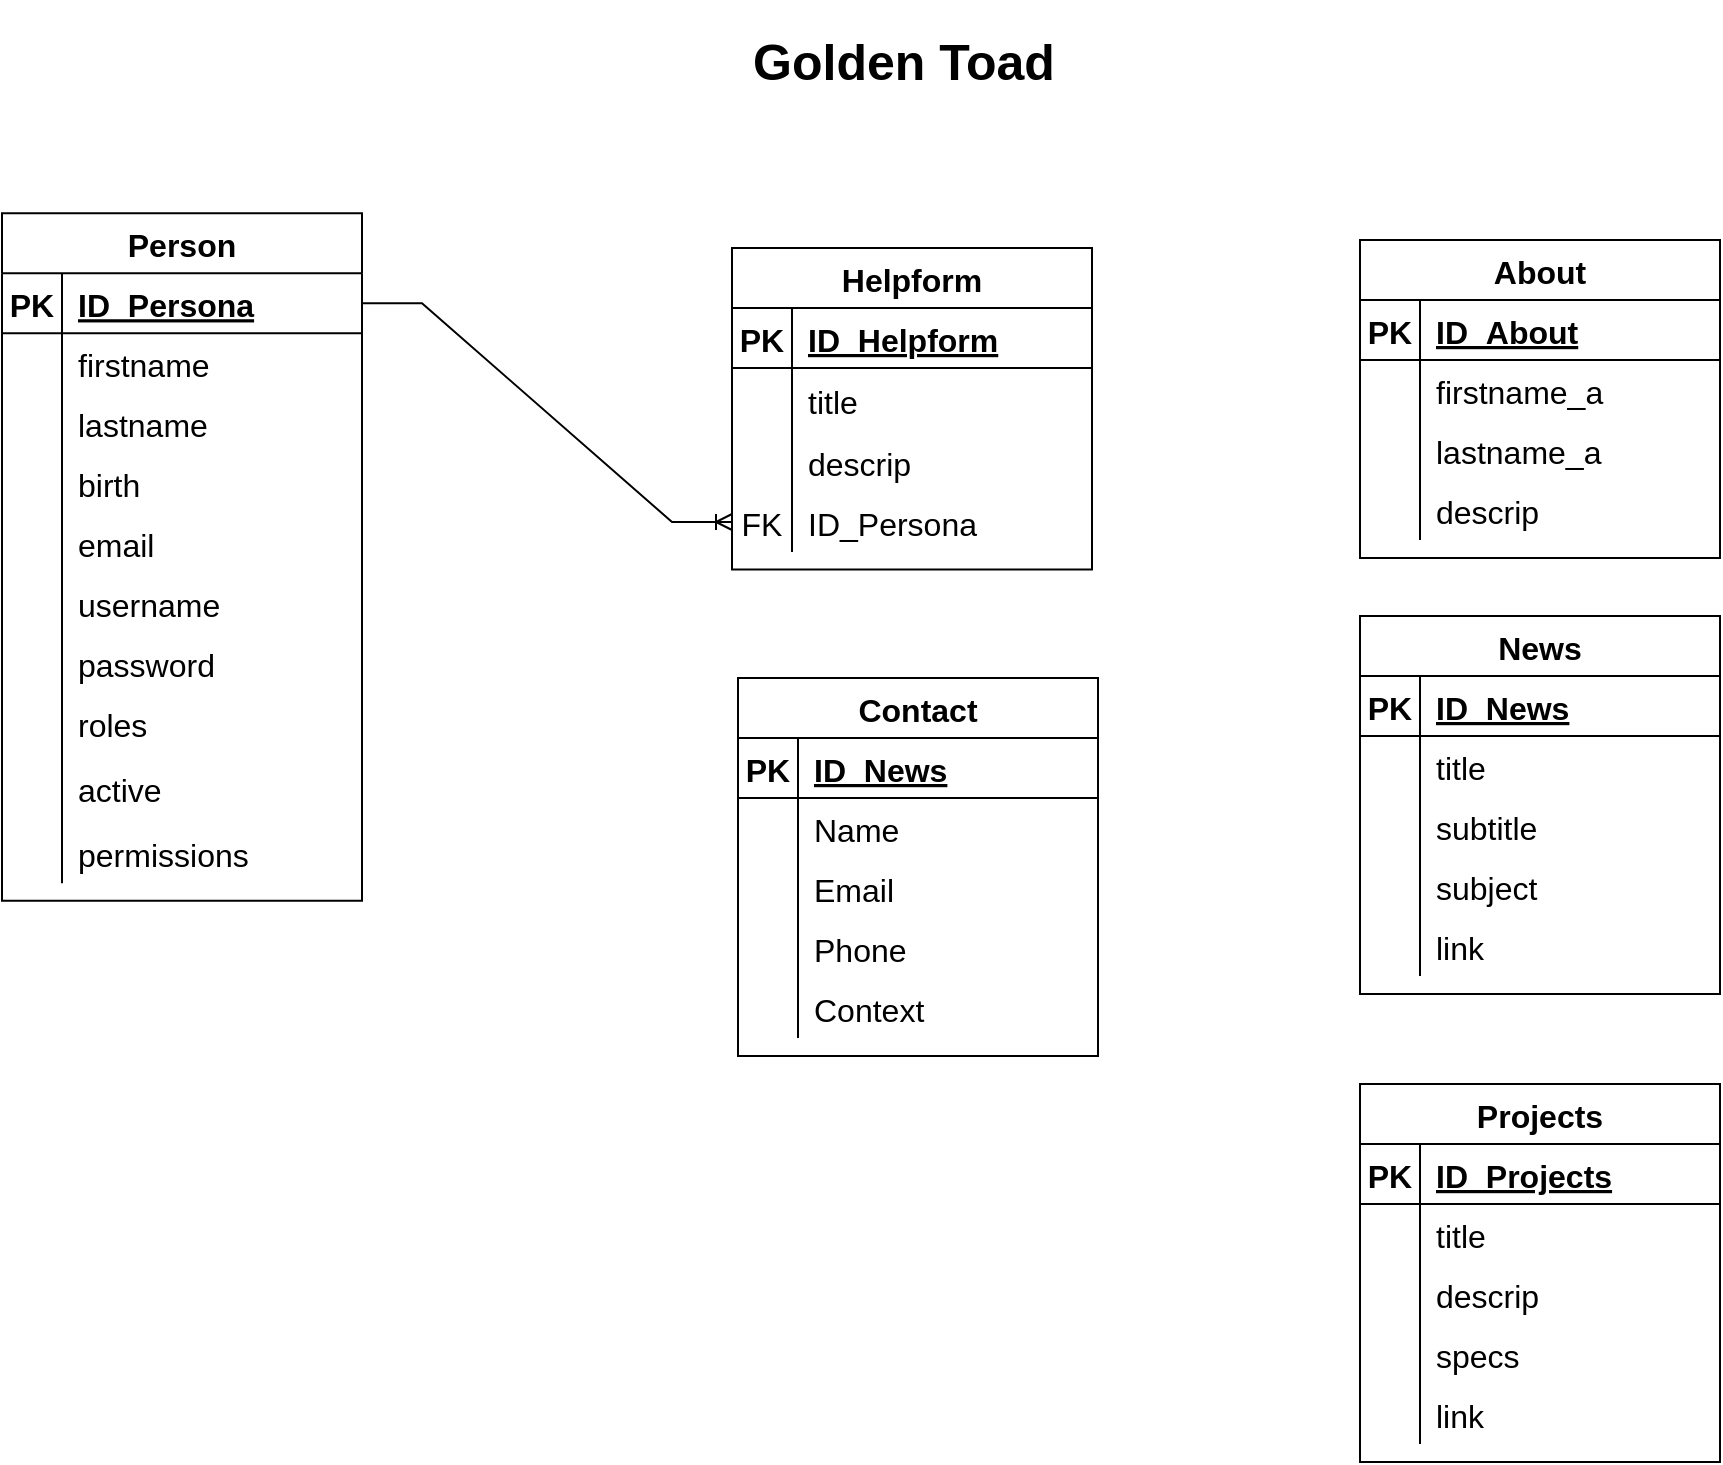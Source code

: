 <mxfile version="20.2.1" type="device"><diagram id="R2lEEEUBdFMjLlhIrx00" name="Page-1"><mxGraphModel dx="811" dy="1444" grid="0" gridSize="10" guides="1" tooltips="1" connect="1" arrows="1" fold="1" page="0" pageScale="1" pageWidth="850" pageHeight="1100" math="0" shadow="0" extFonts="Permanent Marker^https://fonts.googleapis.com/css?family=Permanent+Marker"><root><mxCell id="0"/><mxCell id="1" parent="0"/><mxCell id="sAZ7MWGOaNEvpKqR26sV-1" value="Person" style="shape=table;startSize=30;container=1;collapsible=1;childLayout=tableLayout;fixedRows=1;rowLines=0;fontStyle=1;align=center;resizeLast=1;fontSize=16;" parent="1" vertex="1"><mxGeometry x="149" y="-616.37" width="180" height="343.75" as="geometry"/></mxCell><mxCell id="sAZ7MWGOaNEvpKqR26sV-2" value="" style="shape=tableRow;horizontal=0;startSize=0;swimlaneHead=0;swimlaneBody=0;fillColor=none;collapsible=0;dropTarget=0;points=[[0,0.5],[1,0.5]];portConstraint=eastwest;top=0;left=0;right=0;bottom=1;fontSize=16;" parent="sAZ7MWGOaNEvpKqR26sV-1" vertex="1"><mxGeometry y="30" width="180" height="30" as="geometry"/></mxCell><mxCell id="sAZ7MWGOaNEvpKqR26sV-3" value="PK" style="shape=partialRectangle;connectable=0;fillColor=none;top=0;left=0;bottom=0;right=0;fontStyle=1;overflow=hidden;fontSize=16;" parent="sAZ7MWGOaNEvpKqR26sV-2" vertex="1"><mxGeometry width="30" height="30" as="geometry"><mxRectangle width="30" height="30" as="alternateBounds"/></mxGeometry></mxCell><mxCell id="sAZ7MWGOaNEvpKqR26sV-4" value="ID_Persona" style="shape=partialRectangle;connectable=0;fillColor=none;top=0;left=0;bottom=0;right=0;align=left;spacingLeft=6;fontStyle=5;overflow=hidden;fontSize=16;" parent="sAZ7MWGOaNEvpKqR26sV-2" vertex="1"><mxGeometry x="30" width="150" height="30" as="geometry"><mxRectangle width="150" height="30" as="alternateBounds"/></mxGeometry></mxCell><mxCell id="sAZ7MWGOaNEvpKqR26sV-5" value="" style="shape=tableRow;horizontal=0;startSize=0;swimlaneHead=0;swimlaneBody=0;fillColor=none;collapsible=0;dropTarget=0;points=[[0,0.5],[1,0.5]];portConstraint=eastwest;top=0;left=0;right=0;bottom=0;fontSize=16;" parent="sAZ7MWGOaNEvpKqR26sV-1" vertex="1"><mxGeometry y="60" width="180" height="30" as="geometry"/></mxCell><mxCell id="sAZ7MWGOaNEvpKqR26sV-6" value="" style="shape=partialRectangle;connectable=0;fillColor=none;top=0;left=0;bottom=0;right=0;editable=1;overflow=hidden;fontSize=16;" parent="sAZ7MWGOaNEvpKqR26sV-5" vertex="1"><mxGeometry width="30" height="30" as="geometry"><mxRectangle width="30" height="30" as="alternateBounds"/></mxGeometry></mxCell><mxCell id="sAZ7MWGOaNEvpKqR26sV-7" value="firstname" style="shape=partialRectangle;connectable=0;fillColor=none;top=0;left=0;bottom=0;right=0;align=left;spacingLeft=6;overflow=hidden;fontSize=16;" parent="sAZ7MWGOaNEvpKqR26sV-5" vertex="1"><mxGeometry x="30" width="150" height="30" as="geometry"><mxRectangle width="150" height="30" as="alternateBounds"/></mxGeometry></mxCell><mxCell id="sAZ7MWGOaNEvpKqR26sV-8" value="" style="shape=tableRow;horizontal=0;startSize=0;swimlaneHead=0;swimlaneBody=0;fillColor=none;collapsible=0;dropTarget=0;points=[[0,0.5],[1,0.5]];portConstraint=eastwest;top=0;left=0;right=0;bottom=0;fontSize=16;" parent="sAZ7MWGOaNEvpKqR26sV-1" vertex="1"><mxGeometry y="90" width="180" height="30" as="geometry"/></mxCell><mxCell id="sAZ7MWGOaNEvpKqR26sV-9" value="" style="shape=partialRectangle;connectable=0;fillColor=none;top=0;left=0;bottom=0;right=0;editable=1;overflow=hidden;fontSize=16;" parent="sAZ7MWGOaNEvpKqR26sV-8" vertex="1"><mxGeometry width="30" height="30" as="geometry"><mxRectangle width="30" height="30" as="alternateBounds"/></mxGeometry></mxCell><mxCell id="sAZ7MWGOaNEvpKqR26sV-10" value="lastname" style="shape=partialRectangle;connectable=0;fillColor=none;top=0;left=0;bottom=0;right=0;align=left;spacingLeft=6;overflow=hidden;fontSize=16;" parent="sAZ7MWGOaNEvpKqR26sV-8" vertex="1"><mxGeometry x="30" width="150" height="30" as="geometry"><mxRectangle width="150" height="30" as="alternateBounds"/></mxGeometry></mxCell><mxCell id="sAZ7MWGOaNEvpKqR26sV-11" value="" style="shape=tableRow;horizontal=0;startSize=0;swimlaneHead=0;swimlaneBody=0;fillColor=none;collapsible=0;dropTarget=0;points=[[0,0.5],[1,0.5]];portConstraint=eastwest;top=0;left=0;right=0;bottom=0;fontSize=16;" parent="sAZ7MWGOaNEvpKqR26sV-1" vertex="1"><mxGeometry y="120" width="180" height="30" as="geometry"/></mxCell><mxCell id="sAZ7MWGOaNEvpKqR26sV-12" value="" style="shape=partialRectangle;connectable=0;fillColor=none;top=0;left=0;bottom=0;right=0;editable=1;overflow=hidden;fontSize=16;" parent="sAZ7MWGOaNEvpKqR26sV-11" vertex="1"><mxGeometry width="30" height="30" as="geometry"><mxRectangle width="30" height="30" as="alternateBounds"/></mxGeometry></mxCell><mxCell id="sAZ7MWGOaNEvpKqR26sV-13" value="birth" style="shape=partialRectangle;connectable=0;fillColor=none;top=0;left=0;bottom=0;right=0;align=left;spacingLeft=6;overflow=hidden;fontSize=16;" parent="sAZ7MWGOaNEvpKqR26sV-11" vertex="1"><mxGeometry x="30" width="150" height="30" as="geometry"><mxRectangle width="150" height="30" as="alternateBounds"/></mxGeometry></mxCell><mxCell id="sAZ7MWGOaNEvpKqR26sV-28" value="" style="shape=tableRow;horizontal=0;startSize=0;swimlaneHead=0;swimlaneBody=0;fillColor=none;collapsible=0;dropTarget=0;points=[[0,0.5],[1,0.5]];portConstraint=eastwest;top=0;left=0;right=0;bottom=0;fontSize=16;" parent="sAZ7MWGOaNEvpKqR26sV-1" vertex="1"><mxGeometry y="150" width="180" height="30" as="geometry"/></mxCell><mxCell id="sAZ7MWGOaNEvpKqR26sV-29" value="" style="shape=partialRectangle;connectable=0;fillColor=none;top=0;left=0;bottom=0;right=0;editable=1;overflow=hidden;fontSize=16;" parent="sAZ7MWGOaNEvpKqR26sV-28" vertex="1"><mxGeometry width="30" height="30" as="geometry"><mxRectangle width="30" height="30" as="alternateBounds"/></mxGeometry></mxCell><mxCell id="sAZ7MWGOaNEvpKqR26sV-30" value="email" style="shape=partialRectangle;connectable=0;fillColor=none;top=0;left=0;bottom=0;right=0;align=left;spacingLeft=6;overflow=hidden;fontSize=16;" parent="sAZ7MWGOaNEvpKqR26sV-28" vertex="1"><mxGeometry x="30" width="150" height="30" as="geometry"><mxRectangle width="150" height="30" as="alternateBounds"/></mxGeometry></mxCell><mxCell id="PCJpBJPz8YeFN01LhM-I-86" value="" style="shape=tableRow;horizontal=0;startSize=0;swimlaneHead=0;swimlaneBody=0;fillColor=none;collapsible=0;dropTarget=0;points=[[0,0.5],[1,0.5]];portConstraint=eastwest;top=0;left=0;right=0;bottom=0;" parent="sAZ7MWGOaNEvpKqR26sV-1" vertex="1"><mxGeometry y="180" width="180" height="30" as="geometry"/></mxCell><mxCell id="PCJpBJPz8YeFN01LhM-I-87" value="" style="shape=partialRectangle;connectable=0;fillColor=none;top=0;left=0;bottom=0;right=0;editable=1;overflow=hidden;" parent="PCJpBJPz8YeFN01LhM-I-86" vertex="1"><mxGeometry width="30" height="30" as="geometry"><mxRectangle width="30" height="30" as="alternateBounds"/></mxGeometry></mxCell><mxCell id="PCJpBJPz8YeFN01LhM-I-88" value="username" style="shape=partialRectangle;connectable=0;fillColor=none;top=0;left=0;bottom=0;right=0;align=left;spacingLeft=6;overflow=hidden;fontSize=16;" parent="PCJpBJPz8YeFN01LhM-I-86" vertex="1"><mxGeometry x="30" width="150" height="30" as="geometry"><mxRectangle width="150" height="30" as="alternateBounds"/></mxGeometry></mxCell><mxCell id="sAZ7MWGOaNEvpKqR26sV-31" value="" style="shape=tableRow;horizontal=0;startSize=0;swimlaneHead=0;swimlaneBody=0;fillColor=none;collapsible=0;dropTarget=0;points=[[0,0.5],[1,0.5]];portConstraint=eastwest;top=0;left=0;right=0;bottom=0;fontSize=16;" parent="sAZ7MWGOaNEvpKqR26sV-1" vertex="1"><mxGeometry y="210" width="180" height="30" as="geometry"/></mxCell><mxCell id="sAZ7MWGOaNEvpKqR26sV-32" value="" style="shape=partialRectangle;connectable=0;fillColor=none;top=0;left=0;bottom=0;right=0;editable=1;overflow=hidden;fontSize=16;" parent="sAZ7MWGOaNEvpKqR26sV-31" vertex="1"><mxGeometry width="30" height="30" as="geometry"><mxRectangle width="30" height="30" as="alternateBounds"/></mxGeometry></mxCell><mxCell id="sAZ7MWGOaNEvpKqR26sV-33" value="password" style="shape=partialRectangle;connectable=0;fillColor=none;top=0;left=0;bottom=0;right=0;align=left;spacingLeft=6;overflow=hidden;fontSize=16;" parent="sAZ7MWGOaNEvpKqR26sV-31" vertex="1"><mxGeometry x="30" width="150" height="30" as="geometry"><mxRectangle width="150" height="30" as="alternateBounds"/></mxGeometry></mxCell><mxCell id="sAZ7MWGOaNEvpKqR26sV-56" value="" style="shape=tableRow;horizontal=0;startSize=0;swimlaneHead=0;swimlaneBody=0;fillColor=none;collapsible=0;dropTarget=0;points=[[0,0.5],[1,0.5]];portConstraint=eastwest;top=0;left=0;right=0;bottom=0;fontSize=16;" parent="sAZ7MWGOaNEvpKqR26sV-1" vertex="1"><mxGeometry y="240" width="180" height="30" as="geometry"/></mxCell><mxCell id="sAZ7MWGOaNEvpKqR26sV-57" value="" style="shape=partialRectangle;connectable=0;fillColor=none;top=0;left=0;bottom=0;right=0;editable=1;overflow=hidden;fontSize=16;" parent="sAZ7MWGOaNEvpKqR26sV-56" vertex="1"><mxGeometry width="30" height="30" as="geometry"><mxRectangle width="30" height="30" as="alternateBounds"/></mxGeometry></mxCell><mxCell id="sAZ7MWGOaNEvpKqR26sV-58" value="roles" style="shape=partialRectangle;connectable=0;fillColor=none;top=0;left=0;bottom=0;right=0;align=left;spacingLeft=6;overflow=hidden;fontSize=16;" parent="sAZ7MWGOaNEvpKqR26sV-56" vertex="1"><mxGeometry x="30" width="150" height="30" as="geometry"><mxRectangle width="150" height="30" as="alternateBounds"/></mxGeometry></mxCell><mxCell id="sAZ7MWGOaNEvpKqR26sV-59" value="" style="shape=tableRow;horizontal=0;startSize=0;swimlaneHead=0;swimlaneBody=0;fillColor=none;collapsible=0;dropTarget=0;points=[[0,0.5],[1,0.5]];portConstraint=eastwest;top=0;left=0;right=0;bottom=0;fontSize=16;" parent="sAZ7MWGOaNEvpKqR26sV-1" vertex="1"><mxGeometry y="270" width="180" height="35" as="geometry"/></mxCell><mxCell id="sAZ7MWGOaNEvpKqR26sV-60" value="" style="shape=partialRectangle;connectable=0;fillColor=none;top=0;left=0;bottom=0;right=0;editable=1;overflow=hidden;fontSize=16;" parent="sAZ7MWGOaNEvpKqR26sV-59" vertex="1"><mxGeometry width="30" height="35" as="geometry"><mxRectangle width="30" height="35" as="alternateBounds"/></mxGeometry></mxCell><mxCell id="sAZ7MWGOaNEvpKqR26sV-61" value="active" style="shape=partialRectangle;connectable=0;fillColor=none;top=0;left=0;bottom=0;right=0;align=left;spacingLeft=6;overflow=hidden;fontSize=16;" parent="sAZ7MWGOaNEvpKqR26sV-59" vertex="1"><mxGeometry x="30" width="150" height="35" as="geometry"><mxRectangle width="150" height="35" as="alternateBounds"/></mxGeometry></mxCell><mxCell id="sAZ7MWGOaNEvpKqR26sV-62" value="" style="shape=tableRow;horizontal=0;startSize=0;swimlaneHead=0;swimlaneBody=0;fillColor=none;collapsible=0;dropTarget=0;points=[[0,0.5],[1,0.5]];portConstraint=eastwest;top=0;left=0;right=0;bottom=0;fontSize=16;" parent="sAZ7MWGOaNEvpKqR26sV-1" vertex="1"><mxGeometry y="305" width="180" height="30" as="geometry"/></mxCell><mxCell id="sAZ7MWGOaNEvpKqR26sV-63" value="" style="shape=partialRectangle;connectable=0;fillColor=none;top=0;left=0;bottom=0;right=0;editable=1;overflow=hidden;fontSize=16;" parent="sAZ7MWGOaNEvpKqR26sV-62" vertex="1"><mxGeometry width="30" height="30" as="geometry"><mxRectangle width="30" height="30" as="alternateBounds"/></mxGeometry></mxCell><mxCell id="sAZ7MWGOaNEvpKqR26sV-64" value="permissions" style="shape=partialRectangle;connectable=0;fillColor=none;top=0;left=0;bottom=0;right=0;align=left;spacingLeft=6;overflow=hidden;fontSize=16;" parent="sAZ7MWGOaNEvpKqR26sV-62" vertex="1"><mxGeometry x="30" width="150" height="30" as="geometry"><mxRectangle width="150" height="30" as="alternateBounds"/></mxGeometry></mxCell><mxCell id="sAZ7MWGOaNEvpKqR26sV-27" value="Golden Toad" style="text;html=1;strokeColor=none;fillColor=none;align=center;verticalAlign=middle;whiteSpace=wrap;rounded=0;fontSize=25;fontStyle=1" parent="1" vertex="1"><mxGeometry x="517" y="-723" width="166" height="59" as="geometry"/></mxCell><mxCell id="PCJpBJPz8YeFN01LhM-I-1" value="About" style="shape=table;startSize=30;container=1;collapsible=1;childLayout=tableLayout;fixedRows=1;rowLines=0;fontStyle=1;align=center;resizeLast=1;fontSize=16;" parent="1" vertex="1"><mxGeometry x="828" y="-603" width="180" height="159" as="geometry"/></mxCell><mxCell id="PCJpBJPz8YeFN01LhM-I-2" value="" style="shape=tableRow;horizontal=0;startSize=0;swimlaneHead=0;swimlaneBody=0;fillColor=none;collapsible=0;dropTarget=0;points=[[0,0.5],[1,0.5]];portConstraint=eastwest;top=0;left=0;right=0;bottom=1;fontSize=16;" parent="PCJpBJPz8YeFN01LhM-I-1" vertex="1"><mxGeometry y="30" width="180" height="30" as="geometry"/></mxCell><mxCell id="PCJpBJPz8YeFN01LhM-I-3" value="PK" style="shape=partialRectangle;connectable=0;fillColor=none;top=0;left=0;bottom=0;right=0;fontStyle=1;overflow=hidden;fontSize=16;" parent="PCJpBJPz8YeFN01LhM-I-2" vertex="1"><mxGeometry width="30" height="30" as="geometry"><mxRectangle width="30" height="30" as="alternateBounds"/></mxGeometry></mxCell><mxCell id="PCJpBJPz8YeFN01LhM-I-4" value="ID_About" style="shape=partialRectangle;connectable=0;fillColor=none;top=0;left=0;bottom=0;right=0;align=left;spacingLeft=6;fontStyle=5;overflow=hidden;fontSize=16;" parent="PCJpBJPz8YeFN01LhM-I-2" vertex="1"><mxGeometry x="30" width="150" height="30" as="geometry"><mxRectangle width="150" height="30" as="alternateBounds"/></mxGeometry></mxCell><mxCell id="PCJpBJPz8YeFN01LhM-I-5" value="" style="shape=tableRow;horizontal=0;startSize=0;swimlaneHead=0;swimlaneBody=0;fillColor=none;collapsible=0;dropTarget=0;points=[[0,0.5],[1,0.5]];portConstraint=eastwest;top=0;left=0;right=0;bottom=0;fontSize=16;" parent="PCJpBJPz8YeFN01LhM-I-1" vertex="1"><mxGeometry y="60" width="180" height="30" as="geometry"/></mxCell><mxCell id="PCJpBJPz8YeFN01LhM-I-6" value="" style="shape=partialRectangle;connectable=0;fillColor=none;top=0;left=0;bottom=0;right=0;editable=1;overflow=hidden;fontSize=16;" parent="PCJpBJPz8YeFN01LhM-I-5" vertex="1"><mxGeometry width="30" height="30" as="geometry"><mxRectangle width="30" height="30" as="alternateBounds"/></mxGeometry></mxCell><mxCell id="PCJpBJPz8YeFN01LhM-I-7" value="firstname_a" style="shape=partialRectangle;connectable=0;fillColor=none;top=0;left=0;bottom=0;right=0;align=left;spacingLeft=6;overflow=hidden;fontSize=16;" parent="PCJpBJPz8YeFN01LhM-I-5" vertex="1"><mxGeometry x="30" width="150" height="30" as="geometry"><mxRectangle width="150" height="30" as="alternateBounds"/></mxGeometry></mxCell><mxCell id="PCJpBJPz8YeFN01LhM-I-8" value="" style="shape=tableRow;horizontal=0;startSize=0;swimlaneHead=0;swimlaneBody=0;fillColor=none;collapsible=0;dropTarget=0;points=[[0,0.5],[1,0.5]];portConstraint=eastwest;top=0;left=0;right=0;bottom=0;fontSize=16;" parent="PCJpBJPz8YeFN01LhM-I-1" vertex="1"><mxGeometry y="90" width="180" height="30" as="geometry"/></mxCell><mxCell id="PCJpBJPz8YeFN01LhM-I-9" value="" style="shape=partialRectangle;connectable=0;fillColor=none;top=0;left=0;bottom=0;right=0;editable=1;overflow=hidden;fontSize=16;" parent="PCJpBJPz8YeFN01LhM-I-8" vertex="1"><mxGeometry width="30" height="30" as="geometry"><mxRectangle width="30" height="30" as="alternateBounds"/></mxGeometry></mxCell><mxCell id="PCJpBJPz8YeFN01LhM-I-10" value="lastname_a" style="shape=partialRectangle;connectable=0;fillColor=none;top=0;left=0;bottom=0;right=0;align=left;spacingLeft=6;overflow=hidden;fontSize=16;" parent="PCJpBJPz8YeFN01LhM-I-8" vertex="1"><mxGeometry x="30" width="150" height="30" as="geometry"><mxRectangle width="150" height="30" as="alternateBounds"/></mxGeometry></mxCell><mxCell id="PCJpBJPz8YeFN01LhM-I-11" value="" style="shape=tableRow;horizontal=0;startSize=0;swimlaneHead=0;swimlaneBody=0;fillColor=none;collapsible=0;dropTarget=0;points=[[0,0.5],[1,0.5]];portConstraint=eastwest;top=0;left=0;right=0;bottom=0;fontSize=16;" parent="PCJpBJPz8YeFN01LhM-I-1" vertex="1"><mxGeometry y="120" width="180" height="30" as="geometry"/></mxCell><mxCell id="PCJpBJPz8YeFN01LhM-I-12" value="" style="shape=partialRectangle;connectable=0;fillColor=none;top=0;left=0;bottom=0;right=0;editable=1;overflow=hidden;fontSize=16;" parent="PCJpBJPz8YeFN01LhM-I-11" vertex="1"><mxGeometry width="30" height="30" as="geometry"><mxRectangle width="30" height="30" as="alternateBounds"/></mxGeometry></mxCell><mxCell id="PCJpBJPz8YeFN01LhM-I-13" value="descrip" style="shape=partialRectangle;connectable=0;fillColor=none;top=0;left=0;bottom=0;right=0;align=left;spacingLeft=6;overflow=hidden;fontSize=16;" parent="PCJpBJPz8YeFN01LhM-I-11" vertex="1"><mxGeometry x="30" width="150" height="30" as="geometry"><mxRectangle width="150" height="30" as="alternateBounds"/></mxGeometry></mxCell><mxCell id="PCJpBJPz8YeFN01LhM-I-89" value="News" style="shape=table;startSize=30;container=1;collapsible=1;childLayout=tableLayout;fixedRows=1;rowLines=0;fontStyle=1;align=center;resizeLast=1;fontSize=16;" parent="1" vertex="1"><mxGeometry x="828" y="-415" width="180" height="189" as="geometry"/></mxCell><mxCell id="PCJpBJPz8YeFN01LhM-I-90" value="" style="shape=tableRow;horizontal=0;startSize=0;swimlaneHead=0;swimlaneBody=0;fillColor=none;collapsible=0;dropTarget=0;points=[[0,0.5],[1,0.5]];portConstraint=eastwest;top=0;left=0;right=0;bottom=1;fontSize=16;" parent="PCJpBJPz8YeFN01LhM-I-89" vertex="1"><mxGeometry y="30" width="180" height="30" as="geometry"/></mxCell><mxCell id="PCJpBJPz8YeFN01LhM-I-91" value="PK" style="shape=partialRectangle;connectable=0;fillColor=none;top=0;left=0;bottom=0;right=0;fontStyle=1;overflow=hidden;fontSize=16;" parent="PCJpBJPz8YeFN01LhM-I-90" vertex="1"><mxGeometry width="30" height="30" as="geometry"><mxRectangle width="30" height="30" as="alternateBounds"/></mxGeometry></mxCell><mxCell id="PCJpBJPz8YeFN01LhM-I-92" value="ID_News" style="shape=partialRectangle;connectable=0;fillColor=none;top=0;left=0;bottom=0;right=0;align=left;spacingLeft=6;fontStyle=5;overflow=hidden;fontSize=16;" parent="PCJpBJPz8YeFN01LhM-I-90" vertex="1"><mxGeometry x="30" width="150" height="30" as="geometry"><mxRectangle width="150" height="30" as="alternateBounds"/></mxGeometry></mxCell><mxCell id="PCJpBJPz8YeFN01LhM-I-93" value="" style="shape=tableRow;horizontal=0;startSize=0;swimlaneHead=0;swimlaneBody=0;fillColor=none;collapsible=0;dropTarget=0;points=[[0,0.5],[1,0.5]];portConstraint=eastwest;top=0;left=0;right=0;bottom=0;fontSize=16;" parent="PCJpBJPz8YeFN01LhM-I-89" vertex="1"><mxGeometry y="60" width="180" height="30" as="geometry"/></mxCell><mxCell id="PCJpBJPz8YeFN01LhM-I-94" value="" style="shape=partialRectangle;connectable=0;fillColor=none;top=0;left=0;bottom=0;right=0;editable=1;overflow=hidden;fontSize=16;" parent="PCJpBJPz8YeFN01LhM-I-93" vertex="1"><mxGeometry width="30" height="30" as="geometry"><mxRectangle width="30" height="30" as="alternateBounds"/></mxGeometry></mxCell><mxCell id="PCJpBJPz8YeFN01LhM-I-95" value="title" style="shape=partialRectangle;connectable=0;fillColor=none;top=0;left=0;bottom=0;right=0;align=left;spacingLeft=6;overflow=hidden;fontSize=16;" parent="PCJpBJPz8YeFN01LhM-I-93" vertex="1"><mxGeometry x="30" width="150" height="30" as="geometry"><mxRectangle width="150" height="30" as="alternateBounds"/></mxGeometry></mxCell><mxCell id="PCJpBJPz8YeFN01LhM-I-96" value="" style="shape=tableRow;horizontal=0;startSize=0;swimlaneHead=0;swimlaneBody=0;fillColor=none;collapsible=0;dropTarget=0;points=[[0,0.5],[1,0.5]];portConstraint=eastwest;top=0;left=0;right=0;bottom=0;fontSize=16;" parent="PCJpBJPz8YeFN01LhM-I-89" vertex="1"><mxGeometry y="90" width="180" height="30" as="geometry"/></mxCell><mxCell id="PCJpBJPz8YeFN01LhM-I-97" value="" style="shape=partialRectangle;connectable=0;fillColor=none;top=0;left=0;bottom=0;right=0;editable=1;overflow=hidden;fontSize=16;" parent="PCJpBJPz8YeFN01LhM-I-96" vertex="1"><mxGeometry width="30" height="30" as="geometry"><mxRectangle width="30" height="30" as="alternateBounds"/></mxGeometry></mxCell><mxCell id="PCJpBJPz8YeFN01LhM-I-98" value="subtitle" style="shape=partialRectangle;connectable=0;fillColor=none;top=0;left=0;bottom=0;right=0;align=left;spacingLeft=6;overflow=hidden;fontSize=16;" parent="PCJpBJPz8YeFN01LhM-I-96" vertex="1"><mxGeometry x="30" width="150" height="30" as="geometry"><mxRectangle width="150" height="30" as="alternateBounds"/></mxGeometry></mxCell><mxCell id="PCJpBJPz8YeFN01LhM-I-102" value="" style="shape=tableRow;horizontal=0;startSize=0;swimlaneHead=0;swimlaneBody=0;fillColor=none;collapsible=0;dropTarget=0;points=[[0,0.5],[1,0.5]];portConstraint=eastwest;top=0;left=0;right=0;bottom=0;fontSize=16;" parent="PCJpBJPz8YeFN01LhM-I-89" vertex="1"><mxGeometry y="120" width="180" height="30" as="geometry"/></mxCell><mxCell id="PCJpBJPz8YeFN01LhM-I-103" value="" style="shape=partialRectangle;connectable=0;fillColor=none;top=0;left=0;bottom=0;right=0;editable=1;overflow=hidden;fontSize=16;" parent="PCJpBJPz8YeFN01LhM-I-102" vertex="1"><mxGeometry width="30" height="30" as="geometry"><mxRectangle width="30" height="30" as="alternateBounds"/></mxGeometry></mxCell><mxCell id="PCJpBJPz8YeFN01LhM-I-104" value="subject" style="shape=partialRectangle;connectable=0;fillColor=none;top=0;left=0;bottom=0;right=0;align=left;spacingLeft=6;overflow=hidden;fontSize=16;" parent="PCJpBJPz8YeFN01LhM-I-102" vertex="1"><mxGeometry x="30" width="150" height="30" as="geometry"><mxRectangle width="150" height="30" as="alternateBounds"/></mxGeometry></mxCell><mxCell id="MuQvgOgi0AymEfQnnLop-7" value="" style="shape=tableRow;horizontal=0;startSize=0;swimlaneHead=0;swimlaneBody=0;fillColor=none;collapsible=0;dropTarget=0;points=[[0,0.5],[1,0.5]];portConstraint=eastwest;top=0;left=0;right=0;bottom=0;fontSize=16;" parent="PCJpBJPz8YeFN01LhM-I-89" vertex="1"><mxGeometry y="150" width="180" height="30" as="geometry"/></mxCell><mxCell id="MuQvgOgi0AymEfQnnLop-8" value="" style="shape=partialRectangle;connectable=0;fillColor=none;top=0;left=0;bottom=0;right=0;editable=1;overflow=hidden;fontSize=16;" parent="MuQvgOgi0AymEfQnnLop-7" vertex="1"><mxGeometry width="30" height="30" as="geometry"><mxRectangle width="30" height="30" as="alternateBounds"/></mxGeometry></mxCell><mxCell id="MuQvgOgi0AymEfQnnLop-9" value="link" style="shape=partialRectangle;connectable=0;fillColor=none;top=0;left=0;bottom=0;right=0;align=left;spacingLeft=6;overflow=hidden;fontSize=16;" parent="MuQvgOgi0AymEfQnnLop-7" vertex="1"><mxGeometry x="30" width="150" height="30" as="geometry"><mxRectangle width="150" height="30" as="alternateBounds"/></mxGeometry></mxCell><mxCell id="PCJpBJPz8YeFN01LhM-I-136" value="Helpform" style="shape=table;startSize=30;container=1;collapsible=1;childLayout=tableLayout;fixedRows=1;rowLines=0;fontStyle=1;align=center;resizeLast=1;fontSize=16;" parent="1" vertex="1"><mxGeometry x="514" y="-599" width="180" height="160.75" as="geometry"/></mxCell><mxCell id="PCJpBJPz8YeFN01LhM-I-137" value="" style="shape=tableRow;horizontal=0;startSize=0;swimlaneHead=0;swimlaneBody=0;fillColor=none;collapsible=0;dropTarget=0;points=[[0,0.5],[1,0.5]];portConstraint=eastwest;top=0;left=0;right=0;bottom=1;fontSize=16;" parent="PCJpBJPz8YeFN01LhM-I-136" vertex="1"><mxGeometry y="30" width="180" height="30" as="geometry"/></mxCell><mxCell id="PCJpBJPz8YeFN01LhM-I-138" value="PK" style="shape=partialRectangle;connectable=0;fillColor=none;top=0;left=0;bottom=0;right=0;fontStyle=1;overflow=hidden;fontSize=16;" parent="PCJpBJPz8YeFN01LhM-I-137" vertex="1"><mxGeometry width="30" height="30" as="geometry"><mxRectangle width="30" height="30" as="alternateBounds"/></mxGeometry></mxCell><mxCell id="PCJpBJPz8YeFN01LhM-I-139" value="ID_Helpform" style="shape=partialRectangle;connectable=0;fillColor=none;top=0;left=0;bottom=0;right=0;align=left;spacingLeft=6;fontStyle=5;overflow=hidden;fontSize=16;" parent="PCJpBJPz8YeFN01LhM-I-137" vertex="1"><mxGeometry x="30" width="150" height="30" as="geometry"><mxRectangle width="150" height="30" as="alternateBounds"/></mxGeometry></mxCell><mxCell id="PCJpBJPz8YeFN01LhM-I-140" value="" style="shape=tableRow;horizontal=0;startSize=0;swimlaneHead=0;swimlaneBody=0;fillColor=none;collapsible=0;dropTarget=0;points=[[0,0.5],[1,0.5]];portConstraint=eastwest;top=0;left=0;right=0;bottom=0;fontSize=16;" parent="PCJpBJPz8YeFN01LhM-I-136" vertex="1"><mxGeometry y="60" width="180" height="32" as="geometry"/></mxCell><mxCell id="PCJpBJPz8YeFN01LhM-I-141" value="" style="shape=partialRectangle;connectable=0;fillColor=none;top=0;left=0;bottom=0;right=0;editable=1;overflow=hidden;fontSize=16;" parent="PCJpBJPz8YeFN01LhM-I-140" vertex="1"><mxGeometry width="30" height="32" as="geometry"><mxRectangle width="30" height="32" as="alternateBounds"/></mxGeometry></mxCell><mxCell id="PCJpBJPz8YeFN01LhM-I-142" value="title" style="shape=partialRectangle;connectable=0;fillColor=none;top=0;left=0;bottom=0;right=0;align=left;spacingLeft=6;overflow=hidden;fontSize=16;" parent="PCJpBJPz8YeFN01LhM-I-140" vertex="1"><mxGeometry x="30" width="150" height="32" as="geometry"><mxRectangle width="150" height="32" as="alternateBounds"/></mxGeometry></mxCell><mxCell id="PCJpBJPz8YeFN01LhM-I-143" value="" style="shape=tableRow;horizontal=0;startSize=0;swimlaneHead=0;swimlaneBody=0;fillColor=none;collapsible=0;dropTarget=0;points=[[0,0.5],[1,0.5]];portConstraint=eastwest;top=0;left=0;right=0;bottom=0;fontSize=16;" parent="PCJpBJPz8YeFN01LhM-I-136" vertex="1"><mxGeometry y="92" width="180" height="30" as="geometry"/></mxCell><mxCell id="PCJpBJPz8YeFN01LhM-I-144" value="" style="shape=partialRectangle;connectable=0;fillColor=none;top=0;left=0;bottom=0;right=0;editable=1;overflow=hidden;fontSize=16;" parent="PCJpBJPz8YeFN01LhM-I-143" vertex="1"><mxGeometry width="30" height="30" as="geometry"><mxRectangle width="30" height="30" as="alternateBounds"/></mxGeometry></mxCell><mxCell id="PCJpBJPz8YeFN01LhM-I-145" value="descrip" style="shape=partialRectangle;connectable=0;fillColor=none;top=0;left=0;bottom=0;right=0;align=left;spacingLeft=6;overflow=hidden;fontSize=16;" parent="PCJpBJPz8YeFN01LhM-I-143" vertex="1"><mxGeometry x="30" width="150" height="30" as="geometry"><mxRectangle width="150" height="30" as="alternateBounds"/></mxGeometry></mxCell><mxCell id="PCJpBJPz8YeFN01LhM-I-149" value="" style="shape=tableRow;horizontal=0;startSize=0;swimlaneHead=0;swimlaneBody=0;fillColor=none;collapsible=0;dropTarget=0;points=[[0,0.5],[1,0.5]];portConstraint=eastwest;top=0;left=0;right=0;bottom=0;fontSize=16;" parent="PCJpBJPz8YeFN01LhM-I-136" vertex="1"><mxGeometry y="122" width="180" height="30" as="geometry"/></mxCell><mxCell id="PCJpBJPz8YeFN01LhM-I-150" value="FK" style="shape=partialRectangle;connectable=0;fillColor=none;top=0;left=0;bottom=0;right=0;fontStyle=0;overflow=hidden;fontSize=16;" parent="PCJpBJPz8YeFN01LhM-I-149" vertex="1"><mxGeometry width="30" height="30" as="geometry"><mxRectangle width="30" height="30" as="alternateBounds"/></mxGeometry></mxCell><mxCell id="PCJpBJPz8YeFN01LhM-I-151" value="ID_Persona" style="shape=partialRectangle;connectable=0;fillColor=none;top=0;left=0;bottom=0;right=0;align=left;spacingLeft=6;fontStyle=0;overflow=hidden;fontSize=16;" parent="PCJpBJPz8YeFN01LhM-I-149" vertex="1"><mxGeometry x="30" width="150" height="30" as="geometry"><mxRectangle width="150" height="30" as="alternateBounds"/></mxGeometry></mxCell><mxCell id="PCJpBJPz8YeFN01LhM-I-152" value="Projects" style="shape=table;startSize=30;container=1;collapsible=1;childLayout=tableLayout;fixedRows=1;rowLines=0;fontStyle=1;align=center;resizeLast=1;fontSize=16;" parent="1" vertex="1"><mxGeometry x="828" y="-181" width="180" height="189" as="geometry"/></mxCell><mxCell id="PCJpBJPz8YeFN01LhM-I-153" value="" style="shape=tableRow;horizontal=0;startSize=0;swimlaneHead=0;swimlaneBody=0;fillColor=none;collapsible=0;dropTarget=0;points=[[0,0.5],[1,0.5]];portConstraint=eastwest;top=0;left=0;right=0;bottom=1;fontSize=16;" parent="PCJpBJPz8YeFN01LhM-I-152" vertex="1"><mxGeometry y="30" width="180" height="30" as="geometry"/></mxCell><mxCell id="PCJpBJPz8YeFN01LhM-I-154" value="PK" style="shape=partialRectangle;connectable=0;fillColor=none;top=0;left=0;bottom=0;right=0;fontStyle=1;overflow=hidden;fontSize=16;" parent="PCJpBJPz8YeFN01LhM-I-153" vertex="1"><mxGeometry width="30" height="30" as="geometry"><mxRectangle width="30" height="30" as="alternateBounds"/></mxGeometry></mxCell><mxCell id="PCJpBJPz8YeFN01LhM-I-155" value="ID_Projects" style="shape=partialRectangle;connectable=0;fillColor=none;top=0;left=0;bottom=0;right=0;align=left;spacingLeft=6;fontStyle=5;overflow=hidden;fontSize=16;" parent="PCJpBJPz8YeFN01LhM-I-153" vertex="1"><mxGeometry x="30" width="150" height="30" as="geometry"><mxRectangle width="150" height="30" as="alternateBounds"/></mxGeometry></mxCell><mxCell id="PCJpBJPz8YeFN01LhM-I-156" value="" style="shape=tableRow;horizontal=0;startSize=0;swimlaneHead=0;swimlaneBody=0;fillColor=none;collapsible=0;dropTarget=0;points=[[0,0.5],[1,0.5]];portConstraint=eastwest;top=0;left=0;right=0;bottom=0;fontSize=16;" parent="PCJpBJPz8YeFN01LhM-I-152" vertex="1"><mxGeometry y="60" width="180" height="30" as="geometry"/></mxCell><mxCell id="PCJpBJPz8YeFN01LhM-I-157" value="" style="shape=partialRectangle;connectable=0;fillColor=none;top=0;left=0;bottom=0;right=0;editable=1;overflow=hidden;fontSize=16;" parent="PCJpBJPz8YeFN01LhM-I-156" vertex="1"><mxGeometry width="30" height="30" as="geometry"><mxRectangle width="30" height="30" as="alternateBounds"/></mxGeometry></mxCell><mxCell id="PCJpBJPz8YeFN01LhM-I-158" value="title" style="shape=partialRectangle;connectable=0;fillColor=none;top=0;left=0;bottom=0;right=0;align=left;spacingLeft=6;overflow=hidden;fontSize=16;" parent="PCJpBJPz8YeFN01LhM-I-156" vertex="1"><mxGeometry x="30" width="150" height="30" as="geometry"><mxRectangle width="150" height="30" as="alternateBounds"/></mxGeometry></mxCell><mxCell id="PCJpBJPz8YeFN01LhM-I-159" value="" style="shape=tableRow;horizontal=0;startSize=0;swimlaneHead=0;swimlaneBody=0;fillColor=none;collapsible=0;dropTarget=0;points=[[0,0.5],[1,0.5]];portConstraint=eastwest;top=0;left=0;right=0;bottom=0;fontSize=16;" parent="PCJpBJPz8YeFN01LhM-I-152" vertex="1"><mxGeometry y="90" width="180" height="30" as="geometry"/></mxCell><mxCell id="PCJpBJPz8YeFN01LhM-I-160" value="" style="shape=partialRectangle;connectable=0;fillColor=none;top=0;left=0;bottom=0;right=0;editable=1;overflow=hidden;fontSize=16;" parent="PCJpBJPz8YeFN01LhM-I-159" vertex="1"><mxGeometry width="30" height="30" as="geometry"><mxRectangle width="30" height="30" as="alternateBounds"/></mxGeometry></mxCell><mxCell id="PCJpBJPz8YeFN01LhM-I-161" value="descrip" style="shape=partialRectangle;connectable=0;fillColor=none;top=0;left=0;bottom=0;right=0;align=left;spacingLeft=6;overflow=hidden;fontSize=16;" parent="PCJpBJPz8YeFN01LhM-I-159" vertex="1"><mxGeometry x="30" width="150" height="30" as="geometry"><mxRectangle width="150" height="30" as="alternateBounds"/></mxGeometry></mxCell><mxCell id="zJy8C_ubZCF-ADc-E-D0-1" value="" style="shape=tableRow;horizontal=0;startSize=0;swimlaneHead=0;swimlaneBody=0;fillColor=none;collapsible=0;dropTarget=0;points=[[0,0.5],[1,0.5]];portConstraint=eastwest;top=0;left=0;right=0;bottom=0;fontSize=16;" vertex="1" parent="PCJpBJPz8YeFN01LhM-I-152"><mxGeometry y="120" width="180" height="30" as="geometry"/></mxCell><mxCell id="zJy8C_ubZCF-ADc-E-D0-2" value="" style="shape=partialRectangle;connectable=0;fillColor=none;top=0;left=0;bottom=0;right=0;editable=1;overflow=hidden;fontSize=16;" vertex="1" parent="zJy8C_ubZCF-ADc-E-D0-1"><mxGeometry width="30" height="30" as="geometry"><mxRectangle width="30" height="30" as="alternateBounds"/></mxGeometry></mxCell><mxCell id="zJy8C_ubZCF-ADc-E-D0-3" value="specs" style="shape=partialRectangle;connectable=0;fillColor=none;top=0;left=0;bottom=0;right=0;align=left;spacingLeft=6;overflow=hidden;fontSize=16;" vertex="1" parent="zJy8C_ubZCF-ADc-E-D0-1"><mxGeometry x="30" width="150" height="30" as="geometry"><mxRectangle width="150" height="30" as="alternateBounds"/></mxGeometry></mxCell><mxCell id="PCJpBJPz8YeFN01LhM-I-165" value="" style="shape=tableRow;horizontal=0;startSize=0;swimlaneHead=0;swimlaneBody=0;fillColor=none;collapsible=0;dropTarget=0;points=[[0,0.5],[1,0.5]];portConstraint=eastwest;top=0;left=0;right=0;bottom=0;fontSize=16;" parent="PCJpBJPz8YeFN01LhM-I-152" vertex="1"><mxGeometry y="150" width="180" height="30" as="geometry"/></mxCell><mxCell id="PCJpBJPz8YeFN01LhM-I-166" value="" style="shape=partialRectangle;connectable=0;fillColor=none;top=0;left=0;bottom=0;right=0;editable=1;overflow=hidden;fontSize=16;" parent="PCJpBJPz8YeFN01LhM-I-165" vertex="1"><mxGeometry width="30" height="30" as="geometry"><mxRectangle width="30" height="30" as="alternateBounds"/></mxGeometry></mxCell><mxCell id="PCJpBJPz8YeFN01LhM-I-167" value="link" style="shape=partialRectangle;connectable=0;fillColor=none;top=0;left=0;bottom=0;right=0;align=left;spacingLeft=6;overflow=hidden;fontSize=16;" parent="PCJpBJPz8YeFN01LhM-I-165" vertex="1"><mxGeometry x="30" width="150" height="30" as="geometry"><mxRectangle width="150" height="30" as="alternateBounds"/></mxGeometry></mxCell><mxCell id="PCJpBJPz8YeFN01LhM-I-168" value="" style="edgeStyle=entityRelationEdgeStyle;fontSize=12;html=1;endArrow=ERoneToMany;rounded=0;exitX=1;exitY=0.5;exitDx=0;exitDy=0;entryX=0;entryY=0.5;entryDx=0;entryDy=0;" parent="1" source="sAZ7MWGOaNEvpKqR26sV-2" target="PCJpBJPz8YeFN01LhM-I-149" edge="1"><mxGeometry width="100" height="100" relative="1" as="geometry"><mxPoint x="582" y="-181" as="sourcePoint"/><mxPoint x="682" y="-281" as="targetPoint"/></mxGeometry></mxCell><mxCell id="MuQvgOgi0AymEfQnnLop-10" value="Contact" style="shape=table;startSize=30;container=1;collapsible=1;childLayout=tableLayout;fixedRows=1;rowLines=0;fontStyle=1;align=center;resizeLast=1;fontSize=16;" parent="1" vertex="1"><mxGeometry x="517" y="-384" width="180" height="189" as="geometry"/></mxCell><mxCell id="MuQvgOgi0AymEfQnnLop-11" value="" style="shape=tableRow;horizontal=0;startSize=0;swimlaneHead=0;swimlaneBody=0;fillColor=none;collapsible=0;dropTarget=0;points=[[0,0.5],[1,0.5]];portConstraint=eastwest;top=0;left=0;right=0;bottom=1;fontSize=16;" parent="MuQvgOgi0AymEfQnnLop-10" vertex="1"><mxGeometry y="30" width="180" height="30" as="geometry"/></mxCell><mxCell id="MuQvgOgi0AymEfQnnLop-12" value="PK" style="shape=partialRectangle;connectable=0;fillColor=none;top=0;left=0;bottom=0;right=0;fontStyle=1;overflow=hidden;fontSize=16;" parent="MuQvgOgi0AymEfQnnLop-11" vertex="1"><mxGeometry width="30" height="30" as="geometry"><mxRectangle width="30" height="30" as="alternateBounds"/></mxGeometry></mxCell><mxCell id="MuQvgOgi0AymEfQnnLop-13" value="ID_News" style="shape=partialRectangle;connectable=0;fillColor=none;top=0;left=0;bottom=0;right=0;align=left;spacingLeft=6;fontStyle=5;overflow=hidden;fontSize=16;" parent="MuQvgOgi0AymEfQnnLop-11" vertex="1"><mxGeometry x="30" width="150" height="30" as="geometry"><mxRectangle width="150" height="30" as="alternateBounds"/></mxGeometry></mxCell><mxCell id="MuQvgOgi0AymEfQnnLop-14" value="" style="shape=tableRow;horizontal=0;startSize=0;swimlaneHead=0;swimlaneBody=0;fillColor=none;collapsible=0;dropTarget=0;points=[[0,0.5],[1,0.5]];portConstraint=eastwest;top=0;left=0;right=0;bottom=0;fontSize=16;" parent="MuQvgOgi0AymEfQnnLop-10" vertex="1"><mxGeometry y="60" width="180" height="30" as="geometry"/></mxCell><mxCell id="MuQvgOgi0AymEfQnnLop-15" value="" style="shape=partialRectangle;connectable=0;fillColor=none;top=0;left=0;bottom=0;right=0;editable=1;overflow=hidden;fontSize=16;" parent="MuQvgOgi0AymEfQnnLop-14" vertex="1"><mxGeometry width="30" height="30" as="geometry"><mxRectangle width="30" height="30" as="alternateBounds"/></mxGeometry></mxCell><mxCell id="MuQvgOgi0AymEfQnnLop-16" value="Name" style="shape=partialRectangle;connectable=0;fillColor=none;top=0;left=0;bottom=0;right=0;align=left;spacingLeft=6;overflow=hidden;fontSize=16;" parent="MuQvgOgi0AymEfQnnLop-14" vertex="1"><mxGeometry x="30" width="150" height="30" as="geometry"><mxRectangle width="150" height="30" as="alternateBounds"/></mxGeometry></mxCell><mxCell id="MuQvgOgi0AymEfQnnLop-17" value="" style="shape=tableRow;horizontal=0;startSize=0;swimlaneHead=0;swimlaneBody=0;fillColor=none;collapsible=0;dropTarget=0;points=[[0,0.5],[1,0.5]];portConstraint=eastwest;top=0;left=0;right=0;bottom=0;fontSize=16;" parent="MuQvgOgi0AymEfQnnLop-10" vertex="1"><mxGeometry y="90" width="180" height="30" as="geometry"/></mxCell><mxCell id="MuQvgOgi0AymEfQnnLop-18" value="" style="shape=partialRectangle;connectable=0;fillColor=none;top=0;left=0;bottom=0;right=0;editable=1;overflow=hidden;fontSize=16;" parent="MuQvgOgi0AymEfQnnLop-17" vertex="1"><mxGeometry width="30" height="30" as="geometry"><mxRectangle width="30" height="30" as="alternateBounds"/></mxGeometry></mxCell><mxCell id="MuQvgOgi0AymEfQnnLop-19" value="Email" style="shape=partialRectangle;connectable=0;fillColor=none;top=0;left=0;bottom=0;right=0;align=left;spacingLeft=6;overflow=hidden;fontSize=16;" parent="MuQvgOgi0AymEfQnnLop-17" vertex="1"><mxGeometry x="30" width="150" height="30" as="geometry"><mxRectangle width="150" height="30" as="alternateBounds"/></mxGeometry></mxCell><mxCell id="MuQvgOgi0AymEfQnnLop-20" value="" style="shape=tableRow;horizontal=0;startSize=0;swimlaneHead=0;swimlaneBody=0;fillColor=none;collapsible=0;dropTarget=0;points=[[0,0.5],[1,0.5]];portConstraint=eastwest;top=0;left=0;right=0;bottom=0;fontSize=16;" parent="MuQvgOgi0AymEfQnnLop-10" vertex="1"><mxGeometry y="120" width="180" height="30" as="geometry"/></mxCell><mxCell id="MuQvgOgi0AymEfQnnLop-21" value="" style="shape=partialRectangle;connectable=0;fillColor=none;top=0;left=0;bottom=0;right=0;editable=1;overflow=hidden;fontSize=16;" parent="MuQvgOgi0AymEfQnnLop-20" vertex="1"><mxGeometry width="30" height="30" as="geometry"><mxRectangle width="30" height="30" as="alternateBounds"/></mxGeometry></mxCell><mxCell id="MuQvgOgi0AymEfQnnLop-22" value="Phone" style="shape=partialRectangle;connectable=0;fillColor=none;top=0;left=0;bottom=0;right=0;align=left;spacingLeft=6;overflow=hidden;fontSize=16;" parent="MuQvgOgi0AymEfQnnLop-20" vertex="1"><mxGeometry x="30" width="150" height="30" as="geometry"><mxRectangle width="150" height="30" as="alternateBounds"/></mxGeometry></mxCell><mxCell id="MuQvgOgi0AymEfQnnLop-23" value="" style="shape=tableRow;horizontal=0;startSize=0;swimlaneHead=0;swimlaneBody=0;fillColor=none;collapsible=0;dropTarget=0;points=[[0,0.5],[1,0.5]];portConstraint=eastwest;top=0;left=0;right=0;bottom=0;fontSize=16;" parent="MuQvgOgi0AymEfQnnLop-10" vertex="1"><mxGeometry y="150" width="180" height="30" as="geometry"/></mxCell><mxCell id="MuQvgOgi0AymEfQnnLop-24" value="" style="shape=partialRectangle;connectable=0;fillColor=none;top=0;left=0;bottom=0;right=0;editable=1;overflow=hidden;fontSize=16;" parent="MuQvgOgi0AymEfQnnLop-23" vertex="1"><mxGeometry width="30" height="30" as="geometry"><mxRectangle width="30" height="30" as="alternateBounds"/></mxGeometry></mxCell><mxCell id="MuQvgOgi0AymEfQnnLop-25" value="Context" style="shape=partialRectangle;connectable=0;fillColor=none;top=0;left=0;bottom=0;right=0;align=left;spacingLeft=6;overflow=hidden;fontSize=16;" parent="MuQvgOgi0AymEfQnnLop-23" vertex="1"><mxGeometry x="30" width="150" height="30" as="geometry"><mxRectangle width="150" height="30" as="alternateBounds"/></mxGeometry></mxCell></root></mxGraphModel></diagram></mxfile>